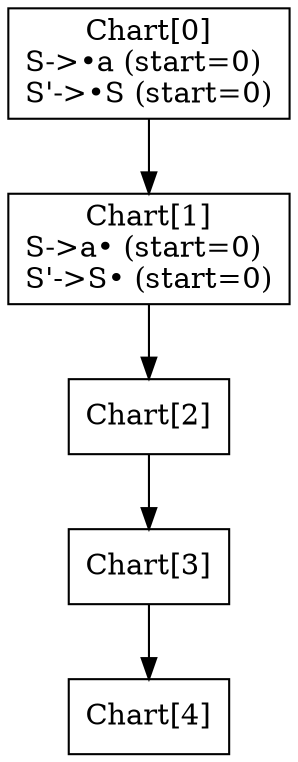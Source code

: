 digraph EarleyChart {
node0 [shape=box,label="Chart[0]\nS->•a (start=0)\lS'->•S (start=0)\l"];
node1 [shape=box,label="Chart[1]\nS->a• (start=0)\lS'->S• (start=0)\l"];
node0->node1;
node2 [shape=box,label="Chart[2]\n"];
node1->node2;
node3 [shape=box,label="Chart[3]\n"];
node2->node3;
node4 [shape=box,label="Chart[4]\n"];
node3->node4;
}

